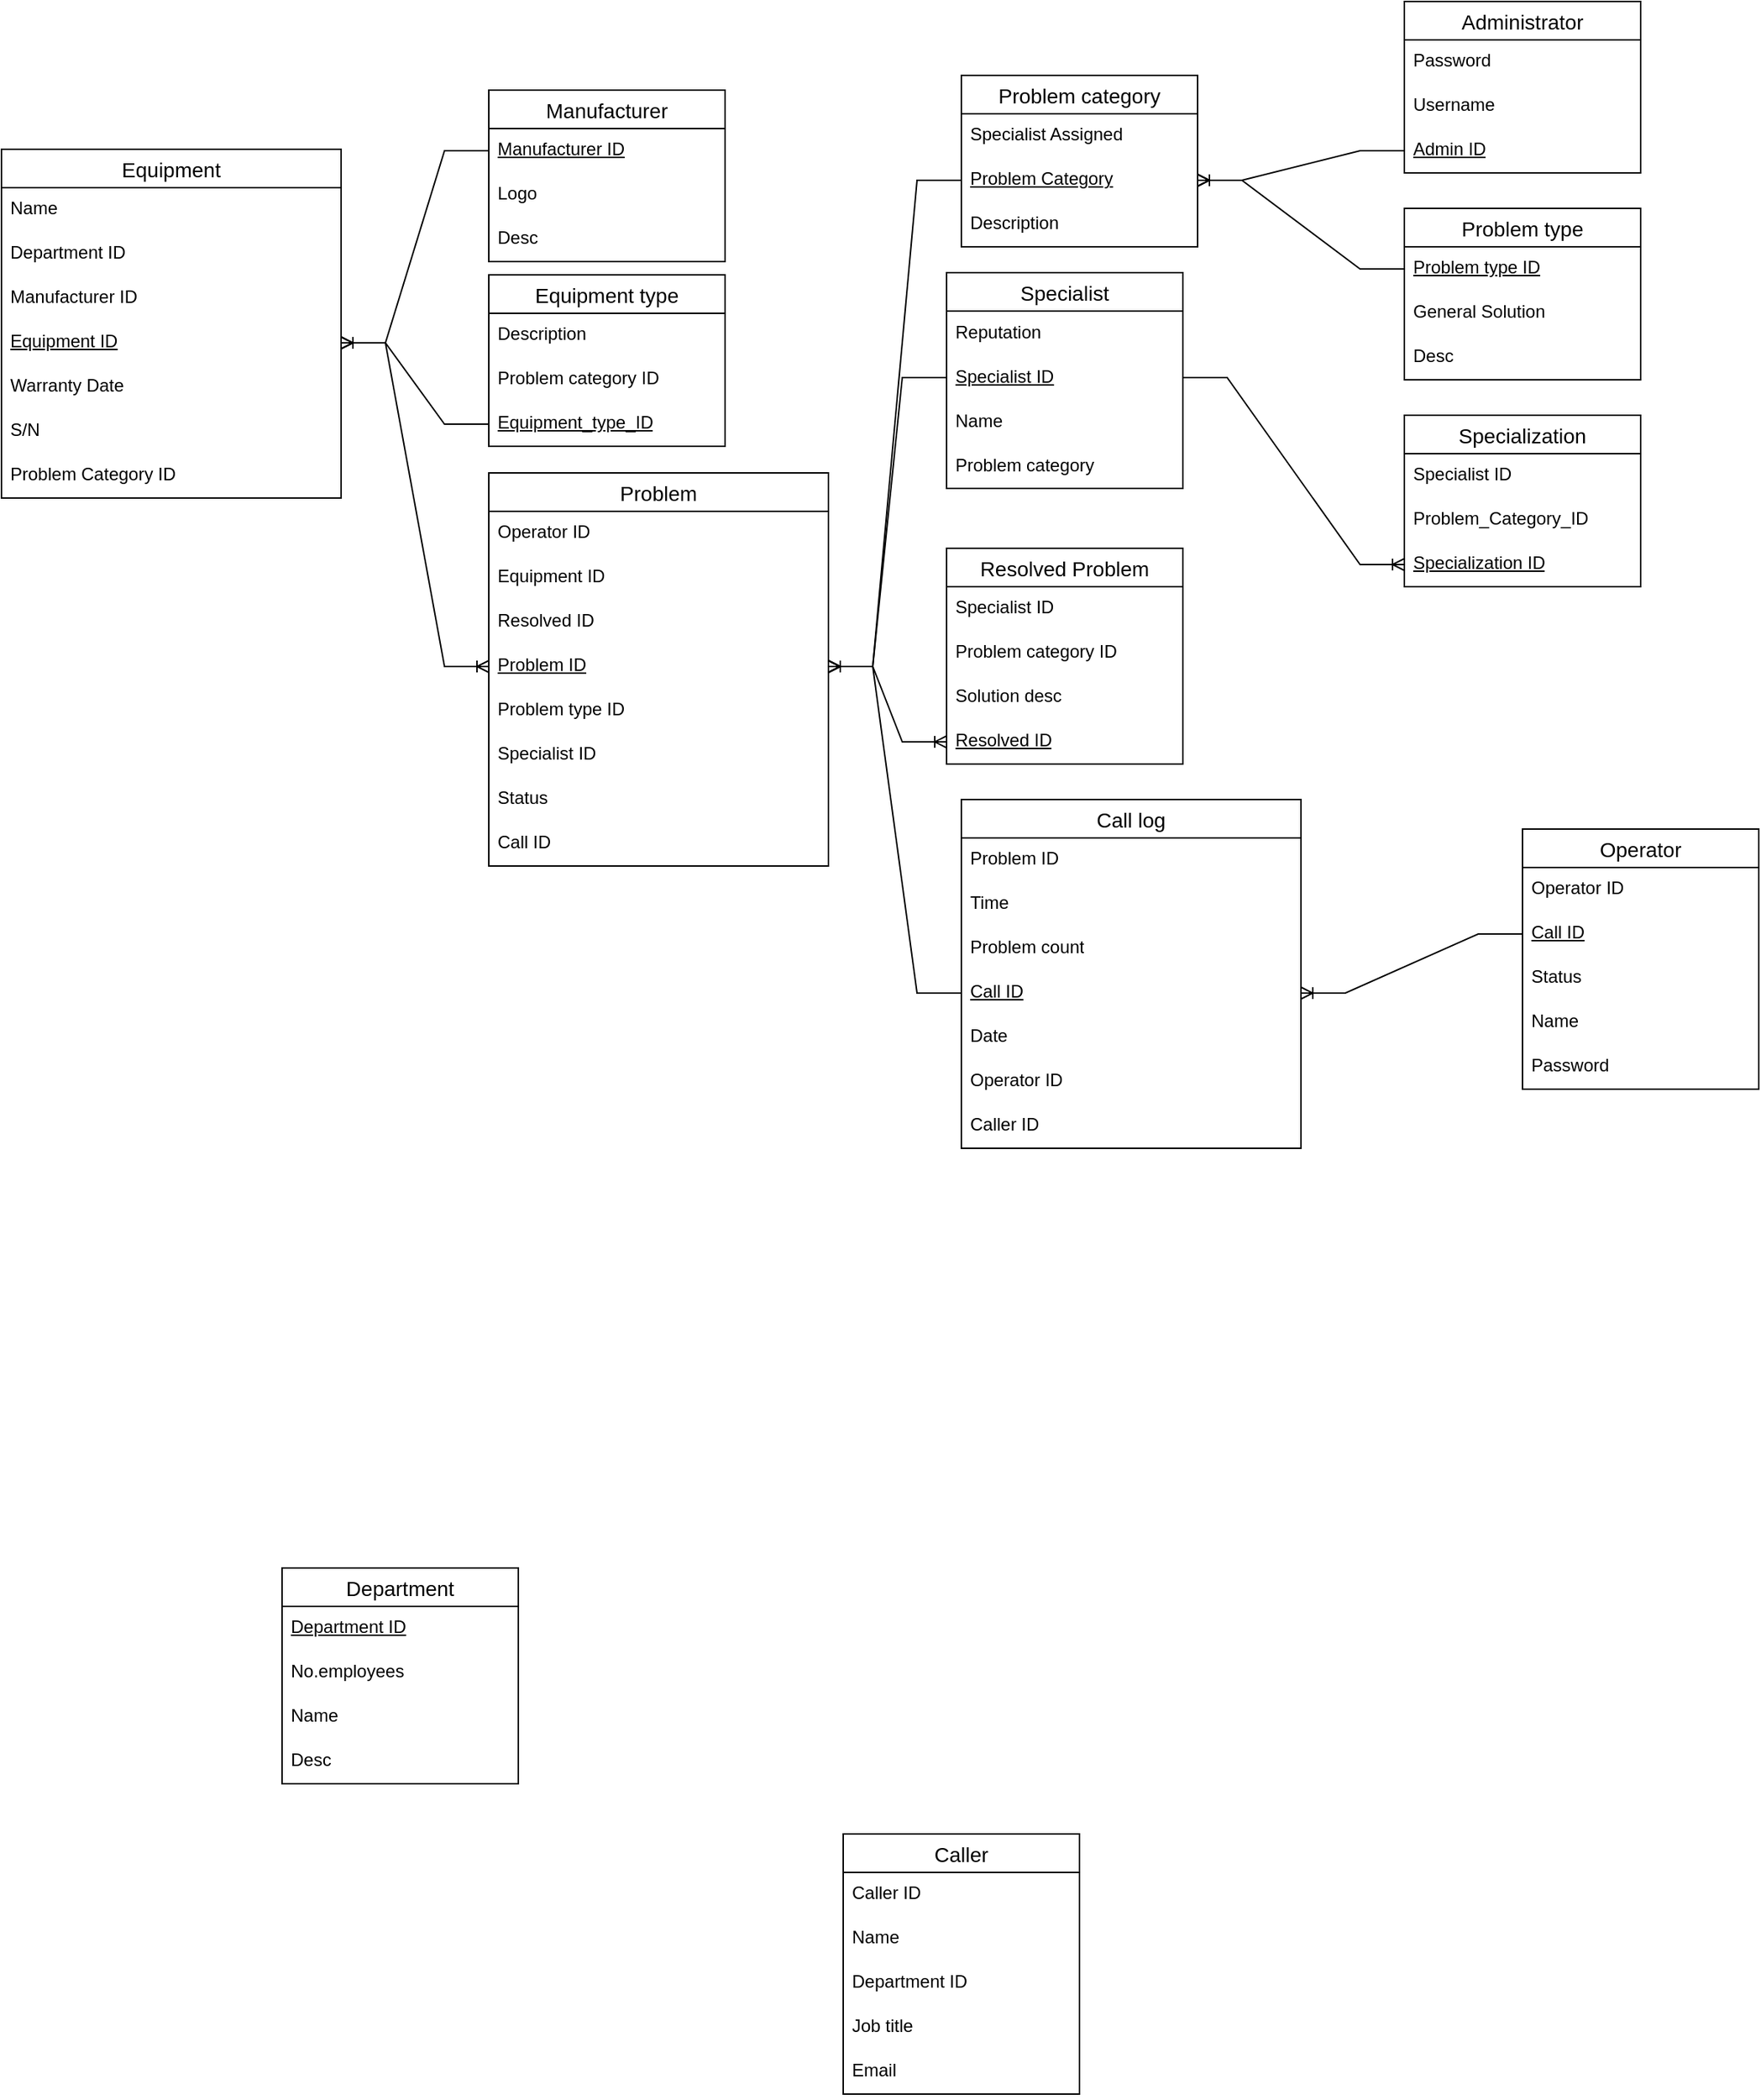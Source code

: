 <mxfile version="24.7.17">
  <diagram name="Página-1" id="9ZSB6v77KkYuJkSo5tRQ">
    <mxGraphModel dx="1509" dy="785" grid="1" gridSize="10" guides="1" tooltips="1" connect="1" arrows="1" fold="1" page="1" pageScale="1" pageWidth="827" pageHeight="1169" math="0" shadow="0">
      <root>
        <mxCell id="0" />
        <mxCell id="1" parent="0" />
        <mxCell id="93gw-aGDqxS_F10GehH_-1" value="Administrator" style="swimlane;fontStyle=0;childLayout=stackLayout;horizontal=1;startSize=26;horizontalStack=0;resizeParent=1;resizeParentMax=0;resizeLast=0;collapsible=1;marginBottom=0;align=center;fontSize=14;" vertex="1" parent="1">
          <mxGeometry x="970" width="160" height="116" as="geometry" />
        </mxCell>
        <mxCell id="93gw-aGDqxS_F10GehH_-2" value="Password" style="text;strokeColor=none;fillColor=none;spacingLeft=4;spacingRight=4;overflow=hidden;rotatable=0;points=[[0,0.5],[1,0.5]];portConstraint=eastwest;fontSize=12;whiteSpace=wrap;html=1;" vertex="1" parent="93gw-aGDqxS_F10GehH_-1">
          <mxGeometry y="26" width="160" height="30" as="geometry" />
        </mxCell>
        <mxCell id="93gw-aGDqxS_F10GehH_-3" value="Username" style="text;strokeColor=none;fillColor=none;spacingLeft=4;spacingRight=4;overflow=hidden;rotatable=0;points=[[0,0.5],[1,0.5]];portConstraint=eastwest;fontSize=12;whiteSpace=wrap;html=1;" vertex="1" parent="93gw-aGDqxS_F10GehH_-1">
          <mxGeometry y="56" width="160" height="30" as="geometry" />
        </mxCell>
        <mxCell id="93gw-aGDqxS_F10GehH_-4" value="Admin ID" style="text;strokeColor=none;fillColor=none;spacingLeft=4;spacingRight=4;overflow=hidden;rotatable=0;points=[[0,0.5],[1,0.5]];portConstraint=eastwest;fontSize=12;whiteSpace=wrap;html=1;fontStyle=4" vertex="1" parent="93gw-aGDqxS_F10GehH_-1">
          <mxGeometry y="86" width="160" height="30" as="geometry" />
        </mxCell>
        <mxCell id="93gw-aGDqxS_F10GehH_-5" value="Resolved Problem" style="swimlane;fontStyle=0;childLayout=stackLayout;horizontal=1;startSize=26;horizontalStack=0;resizeParent=1;resizeParentMax=0;resizeLast=0;collapsible=1;marginBottom=0;align=center;fontSize=14;" vertex="1" parent="1">
          <mxGeometry x="660" y="370" width="160" height="146" as="geometry" />
        </mxCell>
        <mxCell id="93gw-aGDqxS_F10GehH_-6" value="Specialist ID" style="text;strokeColor=none;fillColor=none;spacingLeft=4;spacingRight=4;overflow=hidden;rotatable=0;points=[[0,0.5],[1,0.5]];portConstraint=eastwest;fontSize=12;whiteSpace=wrap;html=1;" vertex="1" parent="93gw-aGDqxS_F10GehH_-5">
          <mxGeometry y="26" width="160" height="30" as="geometry" />
        </mxCell>
        <mxCell id="93gw-aGDqxS_F10GehH_-40" value="Problem category ID" style="text;strokeColor=none;fillColor=none;spacingLeft=4;spacingRight=4;overflow=hidden;rotatable=0;points=[[0,0.5],[1,0.5]];portConstraint=eastwest;fontSize=12;whiteSpace=wrap;html=1;" vertex="1" parent="93gw-aGDqxS_F10GehH_-5">
          <mxGeometry y="56" width="160" height="30" as="geometry" />
        </mxCell>
        <mxCell id="93gw-aGDqxS_F10GehH_-7" value="Solution desc" style="text;strokeColor=none;fillColor=none;spacingLeft=4;spacingRight=4;overflow=hidden;rotatable=0;points=[[0,0.5],[1,0.5]];portConstraint=eastwest;fontSize=12;whiteSpace=wrap;html=1;" vertex="1" parent="93gw-aGDqxS_F10GehH_-5">
          <mxGeometry y="86" width="160" height="30" as="geometry" />
        </mxCell>
        <mxCell id="93gw-aGDqxS_F10GehH_-8" value="Resolved ID" style="text;strokeColor=none;fillColor=none;spacingLeft=4;spacingRight=4;overflow=hidden;rotatable=0;points=[[0,0.5],[1,0.5]];portConstraint=eastwest;fontSize=12;whiteSpace=wrap;html=1;fontStyle=4" vertex="1" parent="93gw-aGDqxS_F10GehH_-5">
          <mxGeometry y="116" width="160" height="30" as="geometry" />
        </mxCell>
        <mxCell id="93gw-aGDqxS_F10GehH_-9" value="Equipment" style="swimlane;fontStyle=0;childLayout=stackLayout;horizontal=1;startSize=26;horizontalStack=0;resizeParent=1;resizeParentMax=0;resizeLast=0;collapsible=1;marginBottom=0;align=center;fontSize=14;" vertex="1" parent="1">
          <mxGeometry x="20" y="100" width="230" height="236" as="geometry">
            <mxRectangle x="150" y="190" width="60" height="30" as="alternateBounds" />
          </mxGeometry>
        </mxCell>
        <mxCell id="93gw-aGDqxS_F10GehH_-10" value="Name" style="text;strokeColor=none;fillColor=none;spacingLeft=4;spacingRight=4;overflow=hidden;rotatable=0;points=[[0,0.5],[1,0.5]];portConstraint=eastwest;fontSize=12;whiteSpace=wrap;html=1;" vertex="1" parent="93gw-aGDqxS_F10GehH_-9">
          <mxGeometry y="26" width="230" height="30" as="geometry" />
        </mxCell>
        <mxCell id="93gw-aGDqxS_F10GehH_-32" value="Department ID" style="text;strokeColor=none;fillColor=none;spacingLeft=4;spacingRight=4;overflow=hidden;rotatable=0;points=[[0,0.5],[1,0.5]];portConstraint=eastwest;fontSize=12;whiteSpace=wrap;html=1;" vertex="1" parent="93gw-aGDqxS_F10GehH_-9">
          <mxGeometry y="56" width="230" height="30" as="geometry" />
        </mxCell>
        <mxCell id="93gw-aGDqxS_F10GehH_-11" value="Manufacturer ID" style="text;strokeColor=none;fillColor=none;spacingLeft=4;spacingRight=4;overflow=hidden;rotatable=0;points=[[0,0.5],[1,0.5]];portConstraint=eastwest;fontSize=12;whiteSpace=wrap;html=1;" vertex="1" parent="93gw-aGDqxS_F10GehH_-9">
          <mxGeometry y="86" width="230" height="30" as="geometry" />
        </mxCell>
        <mxCell id="93gw-aGDqxS_F10GehH_-35" value="Equipment ID" style="text;strokeColor=none;fillColor=none;spacingLeft=4;spacingRight=4;overflow=hidden;rotatable=0;points=[[0,0.5],[1,0.5]];portConstraint=eastwest;fontSize=12;whiteSpace=wrap;html=1;fontStyle=4" vertex="1" parent="93gw-aGDqxS_F10GehH_-9">
          <mxGeometry y="116" width="230" height="30" as="geometry" />
        </mxCell>
        <mxCell id="93gw-aGDqxS_F10GehH_-36" value="Warranty Date" style="text;strokeColor=none;fillColor=none;spacingLeft=4;spacingRight=4;overflow=hidden;rotatable=0;points=[[0,0.5],[1,0.5]];portConstraint=eastwest;fontSize=12;whiteSpace=wrap;html=1;" vertex="1" parent="93gw-aGDqxS_F10GehH_-9">
          <mxGeometry y="146" width="230" height="30" as="geometry" />
        </mxCell>
        <mxCell id="93gw-aGDqxS_F10GehH_-33" value="S/N" style="text;strokeColor=none;fillColor=none;spacingLeft=4;spacingRight=4;overflow=hidden;rotatable=0;points=[[0,0.5],[1,0.5]];portConstraint=eastwest;fontSize=12;whiteSpace=wrap;html=1;" vertex="1" parent="93gw-aGDqxS_F10GehH_-9">
          <mxGeometry y="176" width="230" height="30" as="geometry" />
        </mxCell>
        <mxCell id="93gw-aGDqxS_F10GehH_-12" value="Problem Category ID" style="text;strokeColor=none;fillColor=none;spacingLeft=4;spacingRight=4;overflow=hidden;rotatable=0;points=[[0,0.5],[1,0.5]];portConstraint=eastwest;fontSize=12;whiteSpace=wrap;html=1;" vertex="1" parent="93gw-aGDqxS_F10GehH_-9">
          <mxGeometry y="206" width="230" height="30" as="geometry" />
        </mxCell>
        <mxCell id="93gw-aGDqxS_F10GehH_-13" value="Equipment type" style="swimlane;fontStyle=0;childLayout=stackLayout;horizontal=1;startSize=26;horizontalStack=0;resizeParent=1;resizeParentMax=0;resizeLast=0;collapsible=1;marginBottom=0;align=center;fontSize=14;" vertex="1" parent="1">
          <mxGeometry x="350" y="185" width="160" height="116" as="geometry" />
        </mxCell>
        <mxCell id="93gw-aGDqxS_F10GehH_-14" value="Description" style="text;strokeColor=none;fillColor=none;spacingLeft=4;spacingRight=4;overflow=hidden;rotatable=0;points=[[0,0.5],[1,0.5]];portConstraint=eastwest;fontSize=12;whiteSpace=wrap;html=1;" vertex="1" parent="93gw-aGDqxS_F10GehH_-13">
          <mxGeometry y="26" width="160" height="30" as="geometry" />
        </mxCell>
        <mxCell id="93gw-aGDqxS_F10GehH_-15" value="Problem category ID" style="text;strokeColor=none;fillColor=none;spacingLeft=4;spacingRight=4;overflow=hidden;rotatable=0;points=[[0,0.5],[1,0.5]];portConstraint=eastwest;fontSize=12;whiteSpace=wrap;html=1;" vertex="1" parent="93gw-aGDqxS_F10GehH_-13">
          <mxGeometry y="56" width="160" height="30" as="geometry" />
        </mxCell>
        <mxCell id="93gw-aGDqxS_F10GehH_-16" value="Equipment_type_ID" style="text;strokeColor=none;fillColor=none;spacingLeft=4;spacingRight=4;overflow=hidden;rotatable=0;points=[[0,0.5],[1,0.5]];portConstraint=eastwest;fontSize=12;whiteSpace=wrap;html=1;fontStyle=4" vertex="1" parent="93gw-aGDqxS_F10GehH_-13">
          <mxGeometry y="86" width="160" height="30" as="geometry" />
        </mxCell>
        <mxCell id="93gw-aGDqxS_F10GehH_-17" value="Manufacturer" style="swimlane;fontStyle=0;childLayout=stackLayout;horizontal=1;startSize=26;horizontalStack=0;resizeParent=1;resizeParentMax=0;resizeLast=0;collapsible=1;marginBottom=0;align=center;fontSize=14;" vertex="1" parent="1">
          <mxGeometry x="350" y="60" width="160" height="116" as="geometry" />
        </mxCell>
        <mxCell id="93gw-aGDqxS_F10GehH_-18" value="Manufacturer ID" style="text;strokeColor=none;fillColor=none;spacingLeft=4;spacingRight=4;overflow=hidden;rotatable=0;points=[[0,0.5],[1,0.5]];portConstraint=eastwest;fontSize=12;whiteSpace=wrap;html=1;fontStyle=4" vertex="1" parent="93gw-aGDqxS_F10GehH_-17">
          <mxGeometry y="26" width="160" height="30" as="geometry" />
        </mxCell>
        <mxCell id="93gw-aGDqxS_F10GehH_-19" value="Logo" style="text;strokeColor=none;fillColor=none;spacingLeft=4;spacingRight=4;overflow=hidden;rotatable=0;points=[[0,0.5],[1,0.5]];portConstraint=eastwest;fontSize=12;whiteSpace=wrap;html=1;" vertex="1" parent="93gw-aGDqxS_F10GehH_-17">
          <mxGeometry y="56" width="160" height="30" as="geometry" />
        </mxCell>
        <mxCell id="93gw-aGDqxS_F10GehH_-20" value="Desc" style="text;strokeColor=none;fillColor=none;spacingLeft=4;spacingRight=4;overflow=hidden;rotatable=0;points=[[0,0.5],[1,0.5]];portConstraint=eastwest;fontSize=12;whiteSpace=wrap;html=1;" vertex="1" parent="93gw-aGDqxS_F10GehH_-17">
          <mxGeometry y="86" width="160" height="30" as="geometry" />
        </mxCell>
        <mxCell id="93gw-aGDqxS_F10GehH_-21" value="Problem category" style="swimlane;fontStyle=0;childLayout=stackLayout;horizontal=1;startSize=26;horizontalStack=0;resizeParent=1;resizeParentMax=0;resizeLast=0;collapsible=1;marginBottom=0;align=center;fontSize=14;" vertex="1" parent="1">
          <mxGeometry x="670" y="50" width="160" height="116" as="geometry" />
        </mxCell>
        <mxCell id="93gw-aGDqxS_F10GehH_-22" value="Specialist Assigned" style="text;strokeColor=none;fillColor=none;spacingLeft=4;spacingRight=4;overflow=hidden;rotatable=0;points=[[0,0.5],[1,0.5]];portConstraint=eastwest;fontSize=12;whiteSpace=wrap;html=1;" vertex="1" parent="93gw-aGDqxS_F10GehH_-21">
          <mxGeometry y="26" width="160" height="30" as="geometry" />
        </mxCell>
        <mxCell id="93gw-aGDqxS_F10GehH_-23" value="Problem Category" style="text;strokeColor=none;fillColor=none;spacingLeft=4;spacingRight=4;overflow=hidden;rotatable=0;points=[[0,0.5],[1,0.5]];portConstraint=eastwest;fontSize=12;whiteSpace=wrap;html=1;fontStyle=4" vertex="1" parent="93gw-aGDqxS_F10GehH_-21">
          <mxGeometry y="56" width="160" height="30" as="geometry" />
        </mxCell>
        <mxCell id="93gw-aGDqxS_F10GehH_-24" value="Description" style="text;strokeColor=none;fillColor=none;spacingLeft=4;spacingRight=4;overflow=hidden;rotatable=0;points=[[0,0.5],[1,0.5]];portConstraint=eastwest;fontSize=12;whiteSpace=wrap;html=1;" vertex="1" parent="93gw-aGDqxS_F10GehH_-21">
          <mxGeometry y="86" width="160" height="30" as="geometry" />
        </mxCell>
        <mxCell id="93gw-aGDqxS_F10GehH_-25" value="Specialization" style="swimlane;fontStyle=0;childLayout=stackLayout;horizontal=1;startSize=26;horizontalStack=0;resizeParent=1;resizeParentMax=0;resizeLast=0;collapsible=1;marginBottom=0;align=center;fontSize=14;" vertex="1" parent="1">
          <mxGeometry x="970" y="280" width="160" height="116" as="geometry" />
        </mxCell>
        <mxCell id="93gw-aGDqxS_F10GehH_-26" value="Specialist ID" style="text;strokeColor=none;fillColor=none;spacingLeft=4;spacingRight=4;overflow=hidden;rotatable=0;points=[[0,0.5],[1,0.5]];portConstraint=eastwest;fontSize=12;whiteSpace=wrap;html=1;" vertex="1" parent="93gw-aGDqxS_F10GehH_-25">
          <mxGeometry y="26" width="160" height="30" as="geometry" />
        </mxCell>
        <mxCell id="93gw-aGDqxS_F10GehH_-27" value="Problem_Category_ID" style="text;strokeColor=none;fillColor=none;spacingLeft=4;spacingRight=4;overflow=hidden;rotatable=0;points=[[0,0.5],[1,0.5]];portConstraint=eastwest;fontSize=12;whiteSpace=wrap;html=1;" vertex="1" parent="93gw-aGDqxS_F10GehH_-25">
          <mxGeometry y="56" width="160" height="30" as="geometry" />
        </mxCell>
        <mxCell id="93gw-aGDqxS_F10GehH_-28" value="Specialization ID" style="text;strokeColor=none;fillColor=none;spacingLeft=4;spacingRight=4;overflow=hidden;rotatable=0;points=[[0,0.5],[1,0.5]];portConstraint=eastwest;fontSize=12;whiteSpace=wrap;html=1;fontStyle=4" vertex="1" parent="93gw-aGDqxS_F10GehH_-25">
          <mxGeometry y="86" width="160" height="30" as="geometry" />
        </mxCell>
        <mxCell id="93gw-aGDqxS_F10GehH_-41" value="Call log" style="swimlane;fontStyle=0;childLayout=stackLayout;horizontal=1;startSize=26;horizontalStack=0;resizeParent=1;resizeParentMax=0;resizeLast=0;collapsible=1;marginBottom=0;align=center;fontSize=14;" vertex="1" parent="1">
          <mxGeometry x="670" y="540" width="230" height="236" as="geometry" />
        </mxCell>
        <mxCell id="93gw-aGDqxS_F10GehH_-42" value="Problem ID" style="text;strokeColor=none;fillColor=none;spacingLeft=4;spacingRight=4;overflow=hidden;rotatable=0;points=[[0,0.5],[1,0.5]];portConstraint=eastwest;fontSize=12;whiteSpace=wrap;html=1;" vertex="1" parent="93gw-aGDqxS_F10GehH_-41">
          <mxGeometry y="26" width="230" height="30" as="geometry" />
        </mxCell>
        <mxCell id="93gw-aGDqxS_F10GehH_-43" value="Time" style="text;strokeColor=none;fillColor=none;spacingLeft=4;spacingRight=4;overflow=hidden;rotatable=0;points=[[0,0.5],[1,0.5]];portConstraint=eastwest;fontSize=12;whiteSpace=wrap;html=1;" vertex="1" parent="93gw-aGDqxS_F10GehH_-41">
          <mxGeometry y="56" width="230" height="30" as="geometry" />
        </mxCell>
        <mxCell id="93gw-aGDqxS_F10GehH_-44" value="Problem count" style="text;strokeColor=none;fillColor=none;spacingLeft=4;spacingRight=4;overflow=hidden;rotatable=0;points=[[0,0.5],[1,0.5]];portConstraint=eastwest;fontSize=12;whiteSpace=wrap;html=1;" vertex="1" parent="93gw-aGDqxS_F10GehH_-41">
          <mxGeometry y="86" width="230" height="30" as="geometry" />
        </mxCell>
        <mxCell id="93gw-aGDqxS_F10GehH_-51" value="Call ID" style="text;strokeColor=none;fillColor=none;spacingLeft=4;spacingRight=4;overflow=hidden;rotatable=0;points=[[0,0.5],[1,0.5]];portConstraint=eastwest;fontSize=12;whiteSpace=wrap;html=1;fontStyle=4" vertex="1" parent="93gw-aGDqxS_F10GehH_-41">
          <mxGeometry y="116" width="230" height="30" as="geometry" />
        </mxCell>
        <mxCell id="93gw-aGDqxS_F10GehH_-52" value="Date" style="text;strokeColor=none;fillColor=none;spacingLeft=4;spacingRight=4;overflow=hidden;rotatable=0;points=[[0,0.5],[1,0.5]];portConstraint=eastwest;fontSize=12;whiteSpace=wrap;html=1;fontStyle=0" vertex="1" parent="93gw-aGDqxS_F10GehH_-41">
          <mxGeometry y="146" width="230" height="30" as="geometry" />
        </mxCell>
        <mxCell id="93gw-aGDqxS_F10GehH_-53" value="Operator ID" style="text;strokeColor=none;fillColor=none;spacingLeft=4;spacingRight=4;overflow=hidden;rotatable=0;points=[[0,0.5],[1,0.5]];portConstraint=eastwest;fontSize=12;whiteSpace=wrap;html=1;fontStyle=0" vertex="1" parent="93gw-aGDqxS_F10GehH_-41">
          <mxGeometry y="176" width="230" height="30" as="geometry" />
        </mxCell>
        <mxCell id="93gw-aGDqxS_F10GehH_-54" value="Caller ID" style="text;strokeColor=none;fillColor=none;spacingLeft=4;spacingRight=4;overflow=hidden;rotatable=0;points=[[0,0.5],[1,0.5]];portConstraint=eastwest;fontSize=12;whiteSpace=wrap;html=1;fontStyle=0" vertex="1" parent="93gw-aGDqxS_F10GehH_-41">
          <mxGeometry y="206" width="230" height="30" as="geometry" />
        </mxCell>
        <mxCell id="93gw-aGDqxS_F10GehH_-46" value="Department" style="swimlane;fontStyle=0;childLayout=stackLayout;horizontal=1;startSize=26;horizontalStack=0;resizeParent=1;resizeParentMax=0;resizeLast=0;collapsible=1;marginBottom=0;align=center;fontSize=14;" vertex="1" parent="1">
          <mxGeometry x="210" y="1060" width="160" height="146" as="geometry" />
        </mxCell>
        <mxCell id="93gw-aGDqxS_F10GehH_-47" value="Department ID" style="text;strokeColor=none;fillColor=none;spacingLeft=4;spacingRight=4;overflow=hidden;rotatable=0;points=[[0,0.5],[1,0.5]];portConstraint=eastwest;fontSize=12;whiteSpace=wrap;html=1;fontStyle=4" vertex="1" parent="93gw-aGDqxS_F10GehH_-46">
          <mxGeometry y="26" width="160" height="30" as="geometry" />
        </mxCell>
        <mxCell id="93gw-aGDqxS_F10GehH_-48" value="No.employees" style="text;strokeColor=none;fillColor=none;spacingLeft=4;spacingRight=4;overflow=hidden;rotatable=0;points=[[0,0.5],[1,0.5]];portConstraint=eastwest;fontSize=12;whiteSpace=wrap;html=1;" vertex="1" parent="93gw-aGDqxS_F10GehH_-46">
          <mxGeometry y="56" width="160" height="30" as="geometry" />
        </mxCell>
        <mxCell id="93gw-aGDqxS_F10GehH_-49" value="Name" style="text;strokeColor=none;fillColor=none;spacingLeft=4;spacingRight=4;overflow=hidden;rotatable=0;points=[[0,0.5],[1,0.5]];portConstraint=eastwest;fontSize=12;whiteSpace=wrap;html=1;" vertex="1" parent="93gw-aGDqxS_F10GehH_-46">
          <mxGeometry y="86" width="160" height="30" as="geometry" />
        </mxCell>
        <mxCell id="93gw-aGDqxS_F10GehH_-50" value="Desc" style="text;strokeColor=none;fillColor=none;spacingLeft=4;spacingRight=4;overflow=hidden;rotatable=0;points=[[0,0.5],[1,0.5]];portConstraint=eastwest;fontSize=12;whiteSpace=wrap;html=1;fontStyle=0" vertex="1" parent="93gw-aGDqxS_F10GehH_-46">
          <mxGeometry y="116" width="160" height="30" as="geometry" />
        </mxCell>
        <mxCell id="93gw-aGDqxS_F10GehH_-55" value="Caller" style="swimlane;fontStyle=0;childLayout=stackLayout;horizontal=1;startSize=26;horizontalStack=0;resizeParent=1;resizeParentMax=0;resizeLast=0;collapsible=1;marginBottom=0;align=center;fontSize=14;" vertex="1" parent="1">
          <mxGeometry x="590" y="1240" width="160" height="176" as="geometry" />
        </mxCell>
        <mxCell id="93gw-aGDqxS_F10GehH_-56" value="Caller ID" style="text;strokeColor=none;fillColor=none;spacingLeft=4;spacingRight=4;overflow=hidden;rotatable=0;points=[[0,0.5],[1,0.5]];portConstraint=eastwest;fontSize=12;whiteSpace=wrap;html=1;" vertex="1" parent="93gw-aGDqxS_F10GehH_-55">
          <mxGeometry y="26" width="160" height="30" as="geometry" />
        </mxCell>
        <mxCell id="93gw-aGDqxS_F10GehH_-57" value="Name" style="text;strokeColor=none;fillColor=none;spacingLeft=4;spacingRight=4;overflow=hidden;rotatable=0;points=[[0,0.5],[1,0.5]];portConstraint=eastwest;fontSize=12;whiteSpace=wrap;html=1;" vertex="1" parent="93gw-aGDqxS_F10GehH_-55">
          <mxGeometry y="56" width="160" height="30" as="geometry" />
        </mxCell>
        <mxCell id="93gw-aGDqxS_F10GehH_-58" value="Department ID" style="text;strokeColor=none;fillColor=none;spacingLeft=4;spacingRight=4;overflow=hidden;rotatable=0;points=[[0,0.5],[1,0.5]];portConstraint=eastwest;fontSize=12;whiteSpace=wrap;html=1;" vertex="1" parent="93gw-aGDqxS_F10GehH_-55">
          <mxGeometry y="86" width="160" height="30" as="geometry" />
        </mxCell>
        <mxCell id="93gw-aGDqxS_F10GehH_-62" value="Job title" style="text;strokeColor=none;fillColor=none;spacingLeft=4;spacingRight=4;overflow=hidden;rotatable=0;points=[[0,0.5],[1,0.5]];portConstraint=eastwest;fontSize=12;whiteSpace=wrap;html=1;fontStyle=0" vertex="1" parent="93gw-aGDqxS_F10GehH_-55">
          <mxGeometry y="116" width="160" height="30" as="geometry" />
        </mxCell>
        <mxCell id="93gw-aGDqxS_F10GehH_-59" value="Email" style="text;strokeColor=none;fillColor=none;spacingLeft=4;spacingRight=4;overflow=hidden;rotatable=0;points=[[0,0.5],[1,0.5]];portConstraint=eastwest;fontSize=12;whiteSpace=wrap;html=1;fontStyle=0" vertex="1" parent="93gw-aGDqxS_F10GehH_-55">
          <mxGeometry y="146" width="160" height="30" as="geometry" />
        </mxCell>
        <mxCell id="93gw-aGDqxS_F10GehH_-63" value="Operator" style="swimlane;fontStyle=0;childLayout=stackLayout;horizontal=1;startSize=26;horizontalStack=0;resizeParent=1;resizeParentMax=0;resizeLast=0;collapsible=1;marginBottom=0;align=center;fontSize=14;" vertex="1" parent="1">
          <mxGeometry x="1050" y="560" width="160" height="176" as="geometry" />
        </mxCell>
        <mxCell id="93gw-aGDqxS_F10GehH_-187" value="Operator ID" style="text;strokeColor=none;fillColor=none;spacingLeft=4;spacingRight=4;overflow=hidden;rotatable=0;points=[[0,0.5],[1,0.5]];portConstraint=eastwest;fontSize=12;whiteSpace=wrap;html=1;" vertex="1" parent="93gw-aGDqxS_F10GehH_-63">
          <mxGeometry y="26" width="160" height="30" as="geometry" />
        </mxCell>
        <mxCell id="93gw-aGDqxS_F10GehH_-64" value="Call ID" style="text;strokeColor=none;fillColor=none;spacingLeft=4;spacingRight=4;overflow=hidden;rotatable=0;points=[[0,0.5],[1,0.5]];portConstraint=eastwest;fontSize=12;whiteSpace=wrap;html=1;fontStyle=4" vertex="1" parent="93gw-aGDqxS_F10GehH_-63">
          <mxGeometry y="56" width="160" height="30" as="geometry" />
        </mxCell>
        <mxCell id="93gw-aGDqxS_F10GehH_-65" value="Status" style="text;strokeColor=none;fillColor=none;spacingLeft=4;spacingRight=4;overflow=hidden;rotatable=0;points=[[0,0.5],[1,0.5]];portConstraint=eastwest;fontSize=12;whiteSpace=wrap;html=1;" vertex="1" parent="93gw-aGDqxS_F10GehH_-63">
          <mxGeometry y="86" width="160" height="30" as="geometry" />
        </mxCell>
        <mxCell id="93gw-aGDqxS_F10GehH_-66" value="Name" style="text;strokeColor=none;fillColor=none;spacingLeft=4;spacingRight=4;overflow=hidden;rotatable=0;points=[[0,0.5],[1,0.5]];portConstraint=eastwest;fontSize=12;whiteSpace=wrap;html=1;" vertex="1" parent="93gw-aGDqxS_F10GehH_-63">
          <mxGeometry y="116" width="160" height="30" as="geometry" />
        </mxCell>
        <mxCell id="93gw-aGDqxS_F10GehH_-67" value="Password" style="text;strokeColor=none;fillColor=none;spacingLeft=4;spacingRight=4;overflow=hidden;rotatable=0;points=[[0,0.5],[1,0.5]];portConstraint=eastwest;fontSize=12;whiteSpace=wrap;html=1;fontStyle=0" vertex="1" parent="93gw-aGDqxS_F10GehH_-63">
          <mxGeometry y="146" width="160" height="30" as="geometry" />
        </mxCell>
        <mxCell id="93gw-aGDqxS_F10GehH_-68" value="Problem" style="swimlane;fontStyle=0;childLayout=stackLayout;horizontal=1;startSize=26;horizontalStack=0;resizeParent=1;resizeParentMax=0;resizeLast=0;collapsible=1;marginBottom=0;align=center;fontSize=14;" vertex="1" parent="1">
          <mxGeometry x="350" y="319" width="230" height="266" as="geometry">
            <mxRectangle x="150" y="190" width="60" height="30" as="alternateBounds" />
          </mxGeometry>
        </mxCell>
        <mxCell id="93gw-aGDqxS_F10GehH_-69" value="Operator ID" style="text;strokeColor=none;fillColor=none;spacingLeft=4;spacingRight=4;overflow=hidden;rotatable=0;points=[[0,0.5],[1,0.5]];portConstraint=eastwest;fontSize=12;whiteSpace=wrap;html=1;" vertex="1" parent="93gw-aGDqxS_F10GehH_-68">
          <mxGeometry y="26" width="230" height="30" as="geometry" />
        </mxCell>
        <mxCell id="93gw-aGDqxS_F10GehH_-70" value="Equipment ID" style="text;strokeColor=none;fillColor=none;spacingLeft=4;spacingRight=4;overflow=hidden;rotatable=0;points=[[0,0.5],[1,0.5]];portConstraint=eastwest;fontSize=12;whiteSpace=wrap;html=1;" vertex="1" parent="93gw-aGDqxS_F10GehH_-68">
          <mxGeometry y="56" width="230" height="30" as="geometry" />
        </mxCell>
        <mxCell id="93gw-aGDqxS_F10GehH_-71" value="Resolved ID" style="text;strokeColor=none;fillColor=none;spacingLeft=4;spacingRight=4;overflow=hidden;rotatable=0;points=[[0,0.5],[1,0.5]];portConstraint=eastwest;fontSize=12;whiteSpace=wrap;html=1;" vertex="1" parent="93gw-aGDqxS_F10GehH_-68">
          <mxGeometry y="86" width="230" height="30" as="geometry" />
        </mxCell>
        <mxCell id="93gw-aGDqxS_F10GehH_-72" value="Problem ID" style="text;strokeColor=none;fillColor=none;spacingLeft=4;spacingRight=4;overflow=hidden;rotatable=0;points=[[0,0.5],[1,0.5]];portConstraint=eastwest;fontSize=12;whiteSpace=wrap;html=1;fontStyle=4" vertex="1" parent="93gw-aGDqxS_F10GehH_-68">
          <mxGeometry y="116" width="230" height="30" as="geometry" />
        </mxCell>
        <mxCell id="93gw-aGDqxS_F10GehH_-73" value="Problem type ID" style="text;strokeColor=none;fillColor=none;spacingLeft=4;spacingRight=4;overflow=hidden;rotatable=0;points=[[0,0.5],[1,0.5]];portConstraint=eastwest;fontSize=12;whiteSpace=wrap;html=1;" vertex="1" parent="93gw-aGDqxS_F10GehH_-68">
          <mxGeometry y="146" width="230" height="30" as="geometry" />
        </mxCell>
        <mxCell id="93gw-aGDqxS_F10GehH_-74" value="Specialist ID" style="text;strokeColor=none;fillColor=none;spacingLeft=4;spacingRight=4;overflow=hidden;rotatable=0;points=[[0,0.5],[1,0.5]];portConstraint=eastwest;fontSize=12;whiteSpace=wrap;html=1;" vertex="1" parent="93gw-aGDqxS_F10GehH_-68">
          <mxGeometry y="176" width="230" height="30" as="geometry" />
        </mxCell>
        <mxCell id="93gw-aGDqxS_F10GehH_-77" value="Status" style="text;strokeColor=none;fillColor=none;spacingLeft=4;spacingRight=4;overflow=hidden;rotatable=0;points=[[0,0.5],[1,0.5]];portConstraint=eastwest;fontSize=12;whiteSpace=wrap;html=1;" vertex="1" parent="93gw-aGDqxS_F10GehH_-68">
          <mxGeometry y="206" width="230" height="30" as="geometry" />
        </mxCell>
        <mxCell id="93gw-aGDqxS_F10GehH_-78" value="Call ID" style="text;strokeColor=none;fillColor=none;spacingLeft=4;spacingRight=4;overflow=hidden;rotatable=0;points=[[0,0.5],[1,0.5]];portConstraint=eastwest;fontSize=12;whiteSpace=wrap;html=1;" vertex="1" parent="93gw-aGDqxS_F10GehH_-68">
          <mxGeometry y="236" width="230" height="30" as="geometry" />
        </mxCell>
        <mxCell id="93gw-aGDqxS_F10GehH_-79" value="Specialist" style="swimlane;fontStyle=0;childLayout=stackLayout;horizontal=1;startSize=26;horizontalStack=0;resizeParent=1;resizeParentMax=0;resizeLast=0;collapsible=1;marginBottom=0;align=center;fontSize=14;" vertex="1" parent="1">
          <mxGeometry x="660" y="183.5" width="160" height="146" as="geometry" />
        </mxCell>
        <mxCell id="93gw-aGDqxS_F10GehH_-80" value="Reputation" style="text;strokeColor=none;fillColor=none;spacingLeft=4;spacingRight=4;overflow=hidden;rotatable=0;points=[[0,0.5],[1,0.5]];portConstraint=eastwest;fontSize=12;whiteSpace=wrap;html=1;" vertex="1" parent="93gw-aGDqxS_F10GehH_-79">
          <mxGeometry y="26" width="160" height="30" as="geometry" />
        </mxCell>
        <mxCell id="93gw-aGDqxS_F10GehH_-81" value="Specialist ID" style="text;strokeColor=none;fillColor=none;spacingLeft=4;spacingRight=4;overflow=hidden;rotatable=0;points=[[0,0.5],[1,0.5]];portConstraint=eastwest;fontSize=12;whiteSpace=wrap;html=1;fontStyle=4" vertex="1" parent="93gw-aGDqxS_F10GehH_-79">
          <mxGeometry y="56" width="160" height="30" as="geometry" />
        </mxCell>
        <mxCell id="93gw-aGDqxS_F10GehH_-82" value="Name" style="text;strokeColor=none;fillColor=none;spacingLeft=4;spacingRight=4;overflow=hidden;rotatable=0;points=[[0,0.5],[1,0.5]];portConstraint=eastwest;fontSize=12;whiteSpace=wrap;html=1;" vertex="1" parent="93gw-aGDqxS_F10GehH_-79">
          <mxGeometry y="86" width="160" height="30" as="geometry" />
        </mxCell>
        <mxCell id="93gw-aGDqxS_F10GehH_-83" value="Problem category" style="text;strokeColor=none;fillColor=none;spacingLeft=4;spacingRight=4;overflow=hidden;rotatable=0;points=[[0,0.5],[1,0.5]];portConstraint=eastwest;fontSize=12;whiteSpace=wrap;html=1;fontStyle=0" vertex="1" parent="93gw-aGDqxS_F10GehH_-79">
          <mxGeometry y="116" width="160" height="30" as="geometry" />
        </mxCell>
        <mxCell id="93gw-aGDqxS_F10GehH_-84" value="Problem type" style="swimlane;fontStyle=0;childLayout=stackLayout;horizontal=1;startSize=26;horizontalStack=0;resizeParent=1;resizeParentMax=0;resizeLast=0;collapsible=1;marginBottom=0;align=center;fontSize=14;" vertex="1" parent="1">
          <mxGeometry x="970" y="140" width="160" height="116" as="geometry" />
        </mxCell>
        <mxCell id="93gw-aGDqxS_F10GehH_-85" value="Problem type ID" style="text;strokeColor=none;fillColor=none;spacingLeft=4;spacingRight=4;overflow=hidden;rotatable=0;points=[[0,0.5],[1,0.5]];portConstraint=eastwest;fontSize=12;whiteSpace=wrap;html=1;fontStyle=4" vertex="1" parent="93gw-aGDqxS_F10GehH_-84">
          <mxGeometry y="26" width="160" height="30" as="geometry" />
        </mxCell>
        <mxCell id="93gw-aGDqxS_F10GehH_-86" value="General Solution" style="text;strokeColor=none;fillColor=none;spacingLeft=4;spacingRight=4;overflow=hidden;rotatable=0;points=[[0,0.5],[1,0.5]];portConstraint=eastwest;fontSize=12;whiteSpace=wrap;html=1;" vertex="1" parent="93gw-aGDqxS_F10GehH_-84">
          <mxGeometry y="56" width="160" height="30" as="geometry" />
        </mxCell>
        <mxCell id="93gw-aGDqxS_F10GehH_-87" value="Desc" style="text;strokeColor=none;fillColor=none;spacingLeft=4;spacingRight=4;overflow=hidden;rotatable=0;points=[[0,0.5],[1,0.5]];portConstraint=eastwest;fontSize=12;whiteSpace=wrap;html=1;" vertex="1" parent="93gw-aGDqxS_F10GehH_-84">
          <mxGeometry y="86" width="160" height="30" as="geometry" />
        </mxCell>
        <mxCell id="93gw-aGDqxS_F10GehH_-175" value="" style="edgeStyle=entityRelationEdgeStyle;fontSize=12;html=1;endArrow=ERoneToMany;rounded=0;entryX=0;entryY=0.5;entryDx=0;entryDy=0;exitX=1;exitY=0.5;exitDx=0;exitDy=0;" edge="1" parent="1" source="93gw-aGDqxS_F10GehH_-35" target="93gw-aGDqxS_F10GehH_-72">
          <mxGeometry width="100" height="100" relative="1" as="geometry">
            <mxPoint x="390" y="470" as="sourcePoint" />
            <mxPoint x="480" y="440" as="targetPoint" />
          </mxGeometry>
        </mxCell>
        <mxCell id="93gw-aGDqxS_F10GehH_-176" value="" style="edgeStyle=entityRelationEdgeStyle;fontSize=12;html=1;endArrow=ERoneToMany;rounded=0;entryX=1;entryY=0.5;entryDx=0;entryDy=0;exitX=0;exitY=0.5;exitDx=0;exitDy=0;" edge="1" parent="1" source="93gw-aGDqxS_F10GehH_-16" target="93gw-aGDqxS_F10GehH_-35">
          <mxGeometry width="100" height="100" relative="1" as="geometry">
            <mxPoint x="510" y="280" as="sourcePoint" />
            <mxPoint x="490" y="230" as="targetPoint" />
          </mxGeometry>
        </mxCell>
        <mxCell id="93gw-aGDqxS_F10GehH_-177" value="" style="edgeStyle=entityRelationEdgeStyle;fontSize=12;html=1;endArrow=ERoneToMany;rounded=0;exitX=0;exitY=0.5;exitDx=0;exitDy=0;entryX=1;entryY=0.5;entryDx=0;entryDy=0;" edge="1" parent="1" source="93gw-aGDqxS_F10GehH_-18" target="93gw-aGDqxS_F10GehH_-35">
          <mxGeometry width="100" height="100" relative="1" as="geometry">
            <mxPoint x="470" y="296" as="sourcePoint" />
            <mxPoint x="250" y="230" as="targetPoint" />
          </mxGeometry>
        </mxCell>
        <mxCell id="93gw-aGDqxS_F10GehH_-178" value="" style="edgeStyle=entityRelationEdgeStyle;fontSize=12;html=1;endArrow=ERoneToMany;rounded=0;exitX=0;exitY=0.5;exitDx=0;exitDy=0;entryX=1;entryY=0.5;entryDx=0;entryDy=0;" edge="1" parent="1" source="93gw-aGDqxS_F10GehH_-4" target="93gw-aGDqxS_F10GehH_-23">
          <mxGeometry width="100" height="100" relative="1" as="geometry">
            <mxPoint x="1050" y="62.5" as="sourcePoint" />
            <mxPoint x="930.0" y="161.5" as="targetPoint" />
            <Array as="points">
              <mxPoint x="1500" y="21.5" />
            </Array>
          </mxGeometry>
        </mxCell>
        <mxCell id="93gw-aGDqxS_F10GehH_-179" value="" style="edgeStyle=entityRelationEdgeStyle;fontSize=12;html=1;endArrow=ERoneToMany;rounded=0;exitX=0;exitY=0.5;exitDx=0;exitDy=0;entryX=1;entryY=0.5;entryDx=0;entryDy=0;" edge="1" parent="1" source="93gw-aGDqxS_F10GehH_-81" target="93gw-aGDqxS_F10GehH_-72">
          <mxGeometry width="100" height="100" relative="1" as="geometry">
            <mxPoint x="710" y="361" as="sourcePoint" />
            <mxPoint x="590" y="460" as="targetPoint" />
            <Array as="points">
              <mxPoint x="1160" y="320" />
            </Array>
          </mxGeometry>
        </mxCell>
        <mxCell id="93gw-aGDqxS_F10GehH_-180" value="" style="edgeStyle=entityRelationEdgeStyle;fontSize=12;html=1;endArrow=ERoneToMany;rounded=0;entryX=0;entryY=0.5;entryDx=0;entryDy=0;exitX=1;exitY=0.5;exitDx=0;exitDy=0;" edge="1" parent="1" source="93gw-aGDqxS_F10GehH_-72" target="93gw-aGDqxS_F10GehH_-8">
          <mxGeometry width="100" height="100" relative="1" as="geometry">
            <mxPoint x="695" y="467" as="sourcePoint" />
            <mxPoint x="795" y="686" as="targetPoint" />
            <Array as="points">
              <mxPoint x="745" y="576" />
            </Array>
          </mxGeometry>
        </mxCell>
        <mxCell id="93gw-aGDqxS_F10GehH_-181" value="" style="edgeStyle=entityRelationEdgeStyle;fontSize=12;html=1;endArrow=ERoneToMany;rounded=0;exitX=0;exitY=0.5;exitDx=0;exitDy=0;entryX=1;entryY=0.5;entryDx=0;entryDy=0;" edge="1" parent="1" source="93gw-aGDqxS_F10GehH_-23" target="93gw-aGDqxS_F10GehH_-72">
          <mxGeometry width="100" height="100" relative="1" as="geometry">
            <mxPoint x="710" y="361" as="sourcePoint" />
            <mxPoint x="590" y="460" as="targetPoint" />
            <Array as="points">
              <mxPoint x="1160" y="320" />
            </Array>
          </mxGeometry>
        </mxCell>
        <mxCell id="93gw-aGDqxS_F10GehH_-182" value="" style="edgeStyle=entityRelationEdgeStyle;fontSize=12;html=1;endArrow=ERoneToMany;rounded=0;entryX=0;entryY=0.5;entryDx=0;entryDy=0;exitX=1;exitY=0.5;exitDx=0;exitDy=0;" edge="1" parent="1" source="93gw-aGDqxS_F10GehH_-81" target="93gw-aGDqxS_F10GehH_-28">
          <mxGeometry width="100" height="100" relative="1" as="geometry">
            <mxPoint x="840" y="250" as="sourcePoint" />
            <mxPoint x="950" y="531" as="targetPoint" />
            <Array as="points">
              <mxPoint x="1005" y="376" />
            </Array>
          </mxGeometry>
        </mxCell>
        <mxCell id="93gw-aGDqxS_F10GehH_-184" value="" style="edgeStyle=entityRelationEdgeStyle;fontSize=12;html=1;endArrow=ERoneToMany;rounded=0;entryX=1;entryY=0.5;entryDx=0;entryDy=0;exitX=0;exitY=0.5;exitDx=0;exitDy=0;" edge="1" parent="1" source="93gw-aGDqxS_F10GehH_-85" target="93gw-aGDqxS_F10GehH_-23">
          <mxGeometry width="100" height="100" relative="1" as="geometry">
            <mxPoint x="980" y="111" as="sourcePoint" />
            <mxPoint x="840" y="131" as="targetPoint" />
            <Array as="points">
              <mxPoint x="1510" y="31.5" />
            </Array>
          </mxGeometry>
        </mxCell>
        <mxCell id="93gw-aGDqxS_F10GehH_-185" value="" style="edgeStyle=entityRelationEdgeStyle;fontSize=12;html=1;endArrow=ERoneToMany;rounded=0;exitX=0;exitY=0.5;exitDx=0;exitDy=0;entryX=1;entryY=0.5;entryDx=0;entryDy=0;" edge="1" parent="1" source="93gw-aGDqxS_F10GehH_-51" target="93gw-aGDqxS_F10GehH_-72">
          <mxGeometry width="100" height="100" relative="1" as="geometry">
            <mxPoint x="980" y="111" as="sourcePoint" />
            <mxPoint x="840" y="131" as="targetPoint" />
            <Array as="points">
              <mxPoint x="1510" y="31.5" />
            </Array>
          </mxGeometry>
        </mxCell>
        <mxCell id="93gw-aGDqxS_F10GehH_-186" value="" style="edgeStyle=entityRelationEdgeStyle;fontSize=12;html=1;endArrow=ERoneToMany;rounded=0;entryX=1;entryY=0.5;entryDx=0;entryDy=0;exitX=0;exitY=0.5;exitDx=0;exitDy=0;" edge="1" parent="1" source="93gw-aGDqxS_F10GehH_-64" target="93gw-aGDqxS_F10GehH_-51">
          <mxGeometry width="100" height="100" relative="1" as="geometry">
            <mxPoint x="1000" y="610" as="sourcePoint" />
            <mxPoint x="590" y="460" as="targetPoint" />
            <Array as="points">
              <mxPoint x="1520" y="41.5" />
            </Array>
          </mxGeometry>
        </mxCell>
      </root>
    </mxGraphModel>
  </diagram>
</mxfile>
